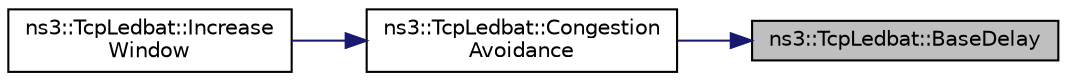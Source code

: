 digraph "ns3::TcpLedbat::BaseDelay"
{
 // LATEX_PDF_SIZE
  edge [fontname="Helvetica",fontsize="10",labelfontname="Helvetica",labelfontsize="10"];
  node [fontname="Helvetica",fontsize="10",shape=record];
  rankdir="RL";
  Node1 [label="ns3::TcpLedbat::BaseDelay",height=0.2,width=0.4,color="black", fillcolor="grey75", style="filled", fontcolor="black",tooltip="Return the value of base delay."];
  Node1 -> Node2 [dir="back",color="midnightblue",fontsize="10",style="solid",fontname="Helvetica"];
  Node2 [label="ns3::TcpLedbat::Congestion\lAvoidance",height=0.2,width=0.4,color="black", fillcolor="white", style="filled",URL="$classns3_1_1_tcp_ledbat.html#a592b6df30581c978ddabf095eb0300c6",tooltip="Reduce Congestion."];
  Node2 -> Node3 [dir="back",color="midnightblue",fontsize="10",style="solid",fontname="Helvetica"];
  Node3 [label="ns3::TcpLedbat::Increase\lWindow",height=0.2,width=0.4,color="black", fillcolor="white", style="filled",URL="$classns3_1_1_tcp_ledbat.html#a9baf3c7c8d5572c3cf7c4249a2833748",tooltip="Adjust cwnd following LEDBAT algorithm."];
}
